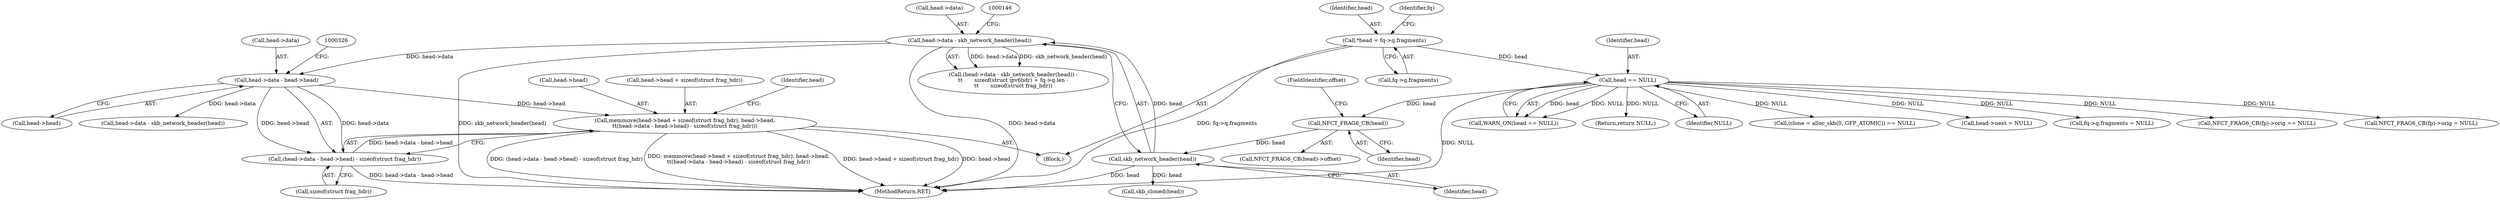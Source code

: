 digraph "0_linux_9e2dcf72023d1447f09c47d77c99b0c49659e5ce_0@API" {
"1000307" [label="(Call,memmove(head->head + sizeof(struct frag_hdr), head->head,\n\t\t(head->data - head->head) - sizeof(struct frag_hdr)))"];
"1000318" [label="(Call,head->data - head->head)"];
"1000138" [label="(Call,head->data - skb_network_header(head))"];
"1000142" [label="(Call,skb_network_header(head))"];
"1000131" [label="(Call,NFCT_FRAG6_CB(head))"];
"1000125" [label="(Call,head == NULL)"];
"1000114" [label="(Call,*head = fq->q.fragments)"];
"1000317" [label="(Call,(head->data - head->head) - sizeof(struct frag_hdr))"];
"1000139" [label="(Call,head->data)"];
"1000325" [label="(Call,sizeof(struct frag_hdr))"];
"1000482" [label="(Call,fq->q.fragments = NULL)"];
"1000307" [label="(Call,memmove(head->head + sizeof(struct frag_hdr), head->head,\n\t\t(head->data - head->head) - sizeof(struct frag_hdr)))"];
"1000126" [label="(Identifier,head)"];
"1000319" [label="(Call,head->data)"];
"1000314" [label="(Call,head->head)"];
"1000130" [label="(Call,NFCT_FRAG6_CB(head)->offset)"];
"1000137" [label="(Call,(head->data - skb_network_header(head)) -\n\t\t       sizeof(struct ipv6hdr) + fq->q.len -\n\t\t       sizeof(struct frag_hdr))"];
"1000143" [label="(Identifier,head)"];
"1000498" [label="(Call,NFCT_FRAG6_CB(fp)->orig == NULL)"];
"1000165" [label="(Call,skb_cloned(head))"];
"1000110" [label="(Block,)"];
"1000142" [label="(Call,skb_network_header(head))"];
"1000538" [label="(Call,NFCT_FRAG6_CB(fp)->orig = NULL)"];
"1000138" [label="(Call,head->data - skb_network_header(head))"];
"1000308" [label="(Call,head->head + sizeof(struct frag_hdr))"];
"1000124" [label="(Call,WARN_ON(head == NULL))"];
"1000133" [label="(FieldIdentifier,offset)"];
"1000556" [label="(MethodReturn,RET)"];
"1000131" [label="(Call,NFCT_FRAG6_CB(head))"];
"1000554" [label="(Return,return NULL;)"];
"1000125" [label="(Call,head == NULL)"];
"1000127" [label="(Identifier,NULL)"];
"1000187" [label="(Call,(clone = alloc_skb(0, GFP_ATOMIC)) == NULL)"];
"1000322" [label="(Call,head->head)"];
"1000116" [label="(Call,fq->q.fragments)"];
"1000329" [label="(Identifier,head)"];
"1000115" [label="(Identifier,head)"];
"1000438" [label="(Call,head->next = NULL)"];
"1000132" [label="(Identifier,head)"];
"1000114" [label="(Call,*head = fq->q.fragments)"];
"1000317" [label="(Call,(head->data - head->head) - sizeof(struct frag_hdr))"];
"1000123" [label="(Identifier,fq)"];
"1000351" [label="(Call,head->data - skb_network_header(head))"];
"1000318" [label="(Call,head->data - head->head)"];
"1000307" -> "1000110"  [label="AST: "];
"1000307" -> "1000317"  [label="CFG: "];
"1000308" -> "1000307"  [label="AST: "];
"1000314" -> "1000307"  [label="AST: "];
"1000317" -> "1000307"  [label="AST: "];
"1000329" -> "1000307"  [label="CFG: "];
"1000307" -> "1000556"  [label="DDG: memmove(head->head + sizeof(struct frag_hdr), head->head,\n\t\t(head->data - head->head) - sizeof(struct frag_hdr))"];
"1000307" -> "1000556"  [label="DDG: head->head + sizeof(struct frag_hdr)"];
"1000307" -> "1000556"  [label="DDG: head->head"];
"1000307" -> "1000556"  [label="DDG: (head->data - head->head) - sizeof(struct frag_hdr)"];
"1000318" -> "1000307"  [label="DDG: head->head"];
"1000317" -> "1000307"  [label="DDG: head->data - head->head"];
"1000318" -> "1000317"  [label="AST: "];
"1000318" -> "1000322"  [label="CFG: "];
"1000319" -> "1000318"  [label="AST: "];
"1000322" -> "1000318"  [label="AST: "];
"1000326" -> "1000318"  [label="CFG: "];
"1000318" -> "1000317"  [label="DDG: head->data"];
"1000318" -> "1000317"  [label="DDG: head->head"];
"1000138" -> "1000318"  [label="DDG: head->data"];
"1000318" -> "1000351"  [label="DDG: head->data"];
"1000138" -> "1000137"  [label="AST: "];
"1000138" -> "1000142"  [label="CFG: "];
"1000139" -> "1000138"  [label="AST: "];
"1000142" -> "1000138"  [label="AST: "];
"1000146" -> "1000138"  [label="CFG: "];
"1000138" -> "1000556"  [label="DDG: skb_network_header(head)"];
"1000138" -> "1000556"  [label="DDG: head->data"];
"1000138" -> "1000137"  [label="DDG: head->data"];
"1000138" -> "1000137"  [label="DDG: skb_network_header(head)"];
"1000142" -> "1000138"  [label="DDG: head"];
"1000142" -> "1000143"  [label="CFG: "];
"1000143" -> "1000142"  [label="AST: "];
"1000142" -> "1000556"  [label="DDG: head"];
"1000131" -> "1000142"  [label="DDG: head"];
"1000142" -> "1000165"  [label="DDG: head"];
"1000131" -> "1000130"  [label="AST: "];
"1000131" -> "1000132"  [label="CFG: "];
"1000132" -> "1000131"  [label="AST: "];
"1000133" -> "1000131"  [label="CFG: "];
"1000125" -> "1000131"  [label="DDG: head"];
"1000125" -> "1000124"  [label="AST: "];
"1000125" -> "1000127"  [label="CFG: "];
"1000126" -> "1000125"  [label="AST: "];
"1000127" -> "1000125"  [label="AST: "];
"1000124" -> "1000125"  [label="CFG: "];
"1000125" -> "1000556"  [label="DDG: NULL"];
"1000125" -> "1000124"  [label="DDG: head"];
"1000125" -> "1000124"  [label="DDG: NULL"];
"1000114" -> "1000125"  [label="DDG: head"];
"1000125" -> "1000187"  [label="DDG: NULL"];
"1000125" -> "1000438"  [label="DDG: NULL"];
"1000125" -> "1000482"  [label="DDG: NULL"];
"1000125" -> "1000498"  [label="DDG: NULL"];
"1000125" -> "1000538"  [label="DDG: NULL"];
"1000125" -> "1000554"  [label="DDG: NULL"];
"1000114" -> "1000110"  [label="AST: "];
"1000114" -> "1000116"  [label="CFG: "];
"1000115" -> "1000114"  [label="AST: "];
"1000116" -> "1000114"  [label="AST: "];
"1000123" -> "1000114"  [label="CFG: "];
"1000114" -> "1000556"  [label="DDG: fq->q.fragments"];
"1000317" -> "1000325"  [label="CFG: "];
"1000325" -> "1000317"  [label="AST: "];
"1000317" -> "1000556"  [label="DDG: head->data - head->head"];
}
